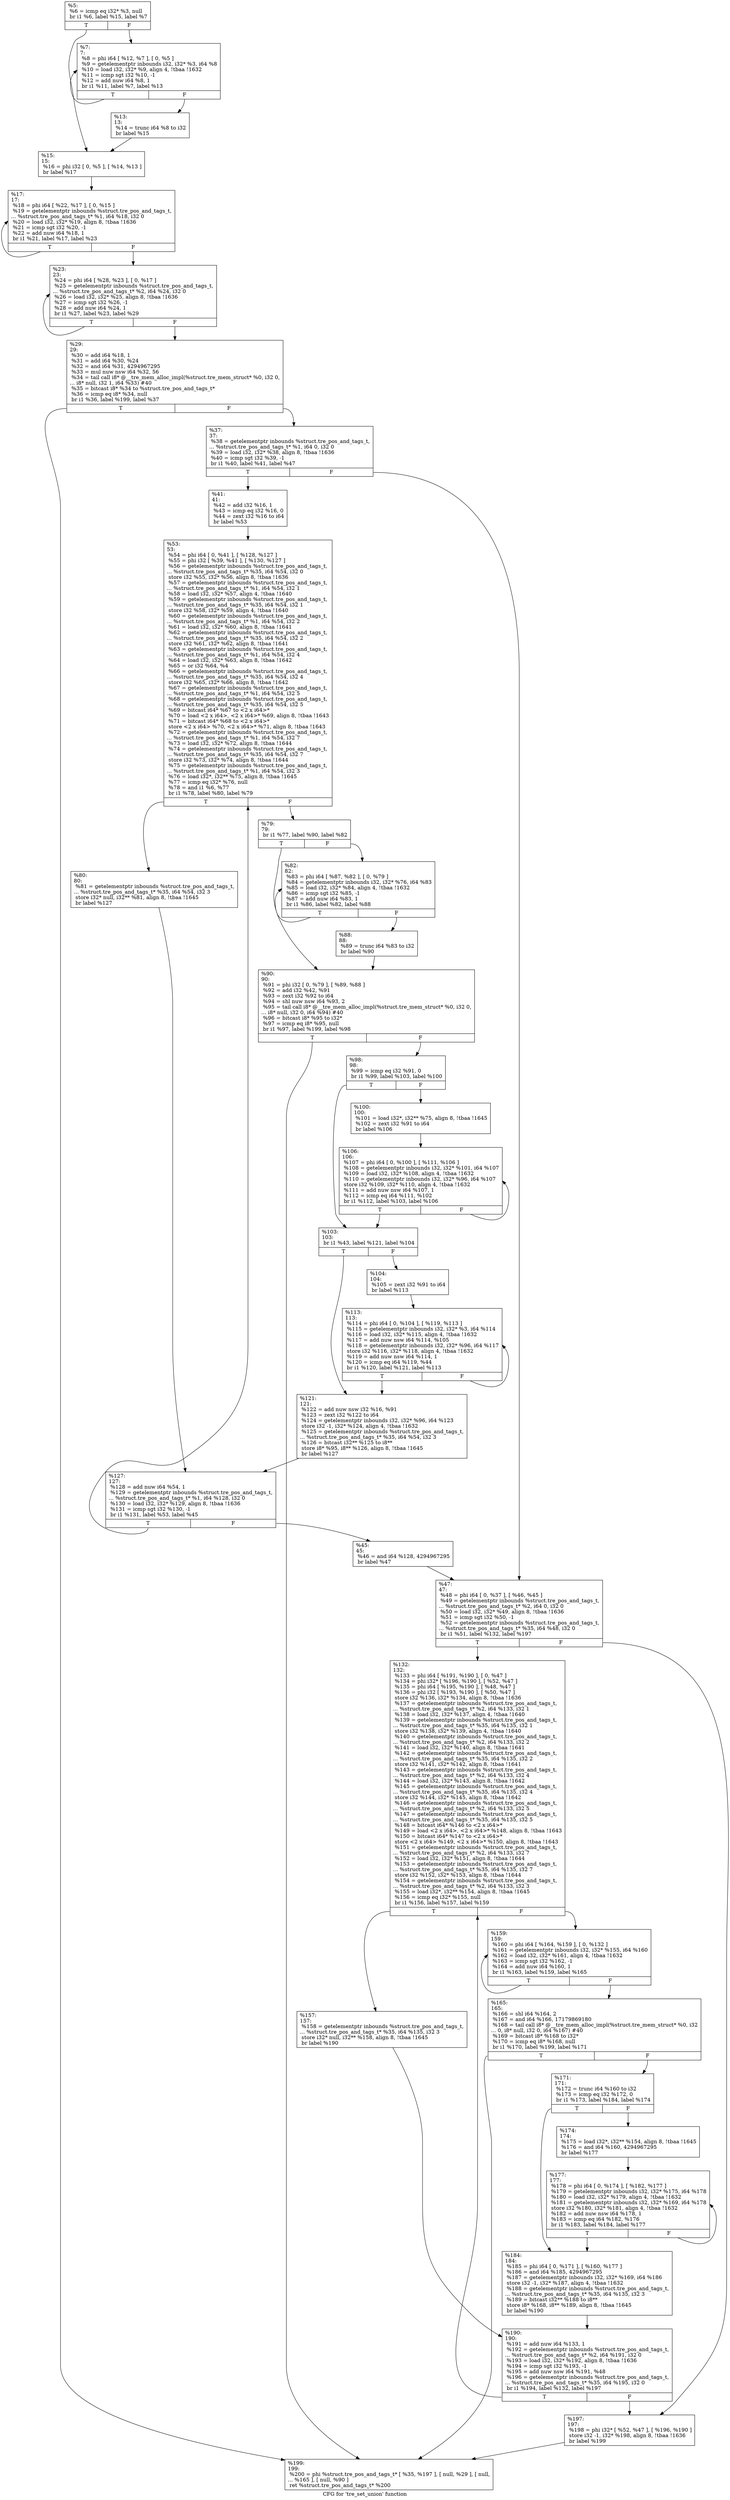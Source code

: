 digraph "CFG for 'tre_set_union' function" {
	label="CFG for 'tre_set_union' function";

	Node0x1950c50 [shape=record,label="{%5:\l  %6 = icmp eq i32* %3, null\l  br i1 %6, label %15, label %7\l|{<s0>T|<s1>F}}"];
	Node0x1950c50:s0 -> Node0x1950e10;
	Node0x1950c50:s1 -> Node0x1950d70;
	Node0x1950d70 [shape=record,label="{%7:\l7:                                                \l  %8 = phi i64 [ %12, %7 ], [ 0, %5 ]\l  %9 = getelementptr inbounds i32, i32* %3, i64 %8\l  %10 = load i32, i32* %9, align 4, !tbaa !1632\l  %11 = icmp sgt i32 %10, -1\l  %12 = add nuw i64 %8, 1\l  br i1 %11, label %7, label %13\l|{<s0>T|<s1>F}}"];
	Node0x1950d70:s0 -> Node0x1950d70;
	Node0x1950d70:s1 -> Node0x1950dc0;
	Node0x1950dc0 [shape=record,label="{%13:\l13:                                               \l  %14 = trunc i64 %8 to i32\l  br label %15\l}"];
	Node0x1950dc0 -> Node0x1950e10;
	Node0x1950e10 [shape=record,label="{%15:\l15:                                               \l  %16 = phi i32 [ 0, %5 ], [ %14, %13 ]\l  br label %17\l}"];
	Node0x1950e10 -> Node0x1950e60;
	Node0x1950e60 [shape=record,label="{%17:\l17:                                               \l  %18 = phi i64 [ %22, %17 ], [ 0, %15 ]\l  %19 = getelementptr inbounds %struct.tre_pos_and_tags_t,\l... %struct.tre_pos_and_tags_t* %1, i64 %18, i32 0\l  %20 = load i32, i32* %19, align 8, !tbaa !1636\l  %21 = icmp sgt i32 %20, -1\l  %22 = add nuw i64 %18, 1\l  br i1 %21, label %17, label %23\l|{<s0>T|<s1>F}}"];
	Node0x1950e60:s0 -> Node0x1950e60;
	Node0x1950e60:s1 -> Node0x1950eb0;
	Node0x1950eb0 [shape=record,label="{%23:\l23:                                               \l  %24 = phi i64 [ %28, %23 ], [ 0, %17 ]\l  %25 = getelementptr inbounds %struct.tre_pos_and_tags_t,\l... %struct.tre_pos_and_tags_t* %2, i64 %24, i32 0\l  %26 = load i32, i32* %25, align 8, !tbaa !1636\l  %27 = icmp sgt i32 %26, -1\l  %28 = add nuw i64 %24, 1\l  br i1 %27, label %23, label %29\l|{<s0>T|<s1>F}}"];
	Node0x1950eb0:s0 -> Node0x1950eb0;
	Node0x1950eb0:s1 -> Node0x1950f00;
	Node0x1950f00 [shape=record,label="{%29:\l29:                                               \l  %30 = add i64 %18, 1\l  %31 = add i64 %30, %24\l  %32 = and i64 %31, 4294967295\l  %33 = mul nuw nsw i64 %32, 56\l  %34 = tail call i8* @__tre_mem_alloc_impl(%struct.tre_mem_struct* %0, i32 0,\l... i8* null, i32 1, i64 %33) #40\l  %35 = bitcast i8* %34 to %struct.tre_pos_and_tags_t*\l  %36 = icmp eq i8* %34, null\l  br i1 %36, label %199, label %37\l|{<s0>T|<s1>F}}"];
	Node0x1950f00:s0 -> Node0x1951810;
	Node0x1950f00:s1 -> Node0x1950f50;
	Node0x1950f50 [shape=record,label="{%37:\l37:                                               \l  %38 = getelementptr inbounds %struct.tre_pos_and_tags_t,\l... %struct.tre_pos_and_tags_t* %1, i64 0, i32 0\l  %39 = load i32, i32* %38, align 8, !tbaa !1636\l  %40 = icmp sgt i32 %39, -1\l  br i1 %40, label %41, label %47\l|{<s0>T|<s1>F}}"];
	Node0x1950f50:s0 -> Node0x1950fa0;
	Node0x1950f50:s1 -> Node0x1951040;
	Node0x1950fa0 [shape=record,label="{%41:\l41:                                               \l  %42 = add i32 %16, 1\l  %43 = icmp eq i32 %16, 0\l  %44 = zext i32 %16 to i64\l  br label %53\l}"];
	Node0x1950fa0 -> Node0x1951090;
	Node0x1950ff0 [shape=record,label="{%45:\l45:                                               \l  %46 = and i64 %128, 4294967295\l  br label %47\l}"];
	Node0x1950ff0 -> Node0x1951040;
	Node0x1951040 [shape=record,label="{%47:\l47:                                               \l  %48 = phi i64 [ 0, %37 ], [ %46, %45 ]\l  %49 = getelementptr inbounds %struct.tre_pos_and_tags_t,\l... %struct.tre_pos_and_tags_t* %2, i64 0, i32 0\l  %50 = load i32, i32* %49, align 8, !tbaa !1636\l  %51 = icmp sgt i32 %50, -1\l  %52 = getelementptr inbounds %struct.tre_pos_and_tags_t,\l... %struct.tre_pos_and_tags_t* %35, i64 %48, i32 0\l  br i1 %51, label %132, label %197\l|{<s0>T|<s1>F}}"];
	Node0x1951040:s0 -> Node0x19514f0;
	Node0x1951040:s1 -> Node0x19517c0;
	Node0x1951090 [shape=record,label="{%53:\l53:                                               \l  %54 = phi i64 [ 0, %41 ], [ %128, %127 ]\l  %55 = phi i32 [ %39, %41 ], [ %130, %127 ]\l  %56 = getelementptr inbounds %struct.tre_pos_and_tags_t,\l... %struct.tre_pos_and_tags_t* %35, i64 %54, i32 0\l  store i32 %55, i32* %56, align 8, !tbaa !1636\l  %57 = getelementptr inbounds %struct.tre_pos_and_tags_t,\l... %struct.tre_pos_and_tags_t* %1, i64 %54, i32 1\l  %58 = load i32, i32* %57, align 4, !tbaa !1640\l  %59 = getelementptr inbounds %struct.tre_pos_and_tags_t,\l... %struct.tre_pos_and_tags_t* %35, i64 %54, i32 1\l  store i32 %58, i32* %59, align 4, !tbaa !1640\l  %60 = getelementptr inbounds %struct.tre_pos_and_tags_t,\l... %struct.tre_pos_and_tags_t* %1, i64 %54, i32 2\l  %61 = load i32, i32* %60, align 8, !tbaa !1641\l  %62 = getelementptr inbounds %struct.tre_pos_and_tags_t,\l... %struct.tre_pos_and_tags_t* %35, i64 %54, i32 2\l  store i32 %61, i32* %62, align 8, !tbaa !1641\l  %63 = getelementptr inbounds %struct.tre_pos_and_tags_t,\l... %struct.tre_pos_and_tags_t* %1, i64 %54, i32 4\l  %64 = load i32, i32* %63, align 8, !tbaa !1642\l  %65 = or i32 %64, %4\l  %66 = getelementptr inbounds %struct.tre_pos_and_tags_t,\l... %struct.tre_pos_and_tags_t* %35, i64 %54, i32 4\l  store i32 %65, i32* %66, align 8, !tbaa !1642\l  %67 = getelementptr inbounds %struct.tre_pos_and_tags_t,\l... %struct.tre_pos_and_tags_t* %1, i64 %54, i32 5\l  %68 = getelementptr inbounds %struct.tre_pos_and_tags_t,\l... %struct.tre_pos_and_tags_t* %35, i64 %54, i32 5\l  %69 = bitcast i64* %67 to \<2 x i64\>*\l  %70 = load \<2 x i64\>, \<2 x i64\>* %69, align 8, !tbaa !1643\l  %71 = bitcast i64* %68 to \<2 x i64\>*\l  store \<2 x i64\> %70, \<2 x i64\>* %71, align 8, !tbaa !1643\l  %72 = getelementptr inbounds %struct.tre_pos_and_tags_t,\l... %struct.tre_pos_and_tags_t* %1, i64 %54, i32 7\l  %73 = load i32, i32* %72, align 8, !tbaa !1644\l  %74 = getelementptr inbounds %struct.tre_pos_and_tags_t,\l... %struct.tre_pos_and_tags_t* %35, i64 %54, i32 7\l  store i32 %73, i32* %74, align 8, !tbaa !1644\l  %75 = getelementptr inbounds %struct.tre_pos_and_tags_t,\l... %struct.tre_pos_and_tags_t* %1, i64 %54, i32 3\l  %76 = load i32*, i32** %75, align 8, !tbaa !1645\l  %77 = icmp eq i32* %76, null\l  %78 = and i1 %6, %77\l  br i1 %78, label %80, label %79\l|{<s0>T|<s1>F}}"];
	Node0x1951090:s0 -> Node0x1951130;
	Node0x1951090:s1 -> Node0x19510e0;
	Node0x19510e0 [shape=record,label="{%79:\l79:                                               \l  br i1 %77, label %90, label %82\l|{<s0>T|<s1>F}}"];
	Node0x19510e0:s0 -> Node0x1951220;
	Node0x19510e0:s1 -> Node0x1951180;
	Node0x1951130 [shape=record,label="{%80:\l80:                                               \l  %81 = getelementptr inbounds %struct.tre_pos_and_tags_t,\l... %struct.tre_pos_and_tags_t* %35, i64 %54, i32 3\l  store i32* null, i32** %81, align 8, !tbaa !1645\l  br label %127\l}"];
	Node0x1951130 -> Node0x19514a0;
	Node0x1951180 [shape=record,label="{%82:\l82:                                               \l  %83 = phi i64 [ %87, %82 ], [ 0, %79 ]\l  %84 = getelementptr inbounds i32, i32* %76, i64 %83\l  %85 = load i32, i32* %84, align 4, !tbaa !1632\l  %86 = icmp sgt i32 %85, -1\l  %87 = add nuw i64 %83, 1\l  br i1 %86, label %82, label %88\l|{<s0>T|<s1>F}}"];
	Node0x1951180:s0 -> Node0x1951180;
	Node0x1951180:s1 -> Node0x19511d0;
	Node0x19511d0 [shape=record,label="{%88:\l88:                                               \l  %89 = trunc i64 %83 to i32\l  br label %90\l}"];
	Node0x19511d0 -> Node0x1951220;
	Node0x1951220 [shape=record,label="{%90:\l90:                                               \l  %91 = phi i32 [ 0, %79 ], [ %89, %88 ]\l  %92 = add i32 %42, %91\l  %93 = zext i32 %92 to i64\l  %94 = shl nuw nsw i64 %93, 2\l  %95 = tail call i8* @__tre_mem_alloc_impl(%struct.tre_mem_struct* %0, i32 0,\l... i8* null, i32 0, i64 %94) #40\l  %96 = bitcast i8* %95 to i32*\l  %97 = icmp eq i8* %95, null\l  br i1 %97, label %199, label %98\l|{<s0>T|<s1>F}}"];
	Node0x1951220:s0 -> Node0x1951810;
	Node0x1951220:s1 -> Node0x1951270;
	Node0x1951270 [shape=record,label="{%98:\l98:                                               \l  %99 = icmp eq i32 %91, 0\l  br i1 %99, label %103, label %100\l|{<s0>T|<s1>F}}"];
	Node0x1951270:s0 -> Node0x1951310;
	Node0x1951270:s1 -> Node0x19512c0;
	Node0x19512c0 [shape=record,label="{%100:\l100:                                              \l  %101 = load i32*, i32** %75, align 8, !tbaa !1645\l  %102 = zext i32 %91 to i64\l  br label %106\l}"];
	Node0x19512c0 -> Node0x19513b0;
	Node0x1951310 [shape=record,label="{%103:\l103:                                              \l  br i1 %43, label %121, label %104\l|{<s0>T|<s1>F}}"];
	Node0x1951310:s0 -> Node0x1951450;
	Node0x1951310:s1 -> Node0x1951360;
	Node0x1951360 [shape=record,label="{%104:\l104:                                              \l  %105 = zext i32 %91 to i64\l  br label %113\l}"];
	Node0x1951360 -> Node0x1951400;
	Node0x19513b0 [shape=record,label="{%106:\l106:                                              \l  %107 = phi i64 [ 0, %100 ], [ %111, %106 ]\l  %108 = getelementptr inbounds i32, i32* %101, i64 %107\l  %109 = load i32, i32* %108, align 4, !tbaa !1632\l  %110 = getelementptr inbounds i32, i32* %96, i64 %107\l  store i32 %109, i32* %110, align 4, !tbaa !1632\l  %111 = add nuw nsw i64 %107, 1\l  %112 = icmp eq i64 %111, %102\l  br i1 %112, label %103, label %106\l|{<s0>T|<s1>F}}"];
	Node0x19513b0:s0 -> Node0x1951310;
	Node0x19513b0:s1 -> Node0x19513b0;
	Node0x1951400 [shape=record,label="{%113:\l113:                                              \l  %114 = phi i64 [ 0, %104 ], [ %119, %113 ]\l  %115 = getelementptr inbounds i32, i32* %3, i64 %114\l  %116 = load i32, i32* %115, align 4, !tbaa !1632\l  %117 = add nuw nsw i64 %114, %105\l  %118 = getelementptr inbounds i32, i32* %96, i64 %117\l  store i32 %116, i32* %118, align 4, !tbaa !1632\l  %119 = add nuw nsw i64 %114, 1\l  %120 = icmp eq i64 %119, %44\l  br i1 %120, label %121, label %113\l|{<s0>T|<s1>F}}"];
	Node0x1951400:s0 -> Node0x1951450;
	Node0x1951400:s1 -> Node0x1951400;
	Node0x1951450 [shape=record,label="{%121:\l121:                                              \l  %122 = add nuw nsw i32 %16, %91\l  %123 = zext i32 %122 to i64\l  %124 = getelementptr inbounds i32, i32* %96, i64 %123\l  store i32 -1, i32* %124, align 4, !tbaa !1632\l  %125 = getelementptr inbounds %struct.tre_pos_and_tags_t,\l... %struct.tre_pos_and_tags_t* %35, i64 %54, i32 3\l  %126 = bitcast i32** %125 to i8**\l  store i8* %95, i8** %126, align 8, !tbaa !1645\l  br label %127\l}"];
	Node0x1951450 -> Node0x19514a0;
	Node0x19514a0 [shape=record,label="{%127:\l127:                                              \l  %128 = add nuw i64 %54, 1\l  %129 = getelementptr inbounds %struct.tre_pos_and_tags_t,\l... %struct.tre_pos_and_tags_t* %1, i64 %128, i32 0\l  %130 = load i32, i32* %129, align 8, !tbaa !1636\l  %131 = icmp sgt i32 %130, -1\l  br i1 %131, label %53, label %45\l|{<s0>T|<s1>F}}"];
	Node0x19514a0:s0 -> Node0x1951090;
	Node0x19514a0:s1 -> Node0x1950ff0;
	Node0x19514f0 [shape=record,label="{%132:\l132:                                              \l  %133 = phi i64 [ %191, %190 ], [ 0, %47 ]\l  %134 = phi i32* [ %196, %190 ], [ %52, %47 ]\l  %135 = phi i64 [ %195, %190 ], [ %48, %47 ]\l  %136 = phi i32 [ %193, %190 ], [ %50, %47 ]\l  store i32 %136, i32* %134, align 8, !tbaa !1636\l  %137 = getelementptr inbounds %struct.tre_pos_and_tags_t,\l... %struct.tre_pos_and_tags_t* %2, i64 %133, i32 1\l  %138 = load i32, i32* %137, align 4, !tbaa !1640\l  %139 = getelementptr inbounds %struct.tre_pos_and_tags_t,\l... %struct.tre_pos_and_tags_t* %35, i64 %135, i32 1\l  store i32 %138, i32* %139, align 4, !tbaa !1640\l  %140 = getelementptr inbounds %struct.tre_pos_and_tags_t,\l... %struct.tre_pos_and_tags_t* %2, i64 %133, i32 2\l  %141 = load i32, i32* %140, align 8, !tbaa !1641\l  %142 = getelementptr inbounds %struct.tre_pos_and_tags_t,\l... %struct.tre_pos_and_tags_t* %35, i64 %135, i32 2\l  store i32 %141, i32* %142, align 8, !tbaa !1641\l  %143 = getelementptr inbounds %struct.tre_pos_and_tags_t,\l... %struct.tre_pos_and_tags_t* %2, i64 %133, i32 4\l  %144 = load i32, i32* %143, align 8, !tbaa !1642\l  %145 = getelementptr inbounds %struct.tre_pos_and_tags_t,\l... %struct.tre_pos_and_tags_t* %35, i64 %135, i32 4\l  store i32 %144, i32* %145, align 8, !tbaa !1642\l  %146 = getelementptr inbounds %struct.tre_pos_and_tags_t,\l... %struct.tre_pos_and_tags_t* %2, i64 %133, i32 5\l  %147 = getelementptr inbounds %struct.tre_pos_and_tags_t,\l... %struct.tre_pos_and_tags_t* %35, i64 %135, i32 5\l  %148 = bitcast i64* %146 to \<2 x i64\>*\l  %149 = load \<2 x i64\>, \<2 x i64\>* %148, align 8, !tbaa !1643\l  %150 = bitcast i64* %147 to \<2 x i64\>*\l  store \<2 x i64\> %149, \<2 x i64\>* %150, align 8, !tbaa !1643\l  %151 = getelementptr inbounds %struct.tre_pos_and_tags_t,\l... %struct.tre_pos_and_tags_t* %2, i64 %133, i32 7\l  %152 = load i32, i32* %151, align 8, !tbaa !1644\l  %153 = getelementptr inbounds %struct.tre_pos_and_tags_t,\l... %struct.tre_pos_and_tags_t* %35, i64 %135, i32 7\l  store i32 %152, i32* %153, align 8, !tbaa !1644\l  %154 = getelementptr inbounds %struct.tre_pos_and_tags_t,\l... %struct.tre_pos_and_tags_t* %2, i64 %133, i32 3\l  %155 = load i32*, i32** %154, align 8, !tbaa !1645\l  %156 = icmp eq i32* %155, null\l  br i1 %156, label %157, label %159\l|{<s0>T|<s1>F}}"];
	Node0x19514f0:s0 -> Node0x1951540;
	Node0x19514f0:s1 -> Node0x1951590;
	Node0x1951540 [shape=record,label="{%157:\l157:                                              \l  %158 = getelementptr inbounds %struct.tre_pos_and_tags_t,\l... %struct.tre_pos_and_tags_t* %35, i64 %135, i32 3\l  store i32* null, i32** %158, align 8, !tbaa !1645\l  br label %190\l}"];
	Node0x1951540 -> Node0x1951770;
	Node0x1951590 [shape=record,label="{%159:\l159:                                              \l  %160 = phi i64 [ %164, %159 ], [ 0, %132 ]\l  %161 = getelementptr inbounds i32, i32* %155, i64 %160\l  %162 = load i32, i32* %161, align 4, !tbaa !1632\l  %163 = icmp sgt i32 %162, -1\l  %164 = add nuw i64 %160, 1\l  br i1 %163, label %159, label %165\l|{<s0>T|<s1>F}}"];
	Node0x1951590:s0 -> Node0x1951590;
	Node0x1951590:s1 -> Node0x19515e0;
	Node0x19515e0 [shape=record,label="{%165:\l165:                                              \l  %166 = shl i64 %164, 2\l  %167 = and i64 %166, 17179869180\l  %168 = tail call i8* @__tre_mem_alloc_impl(%struct.tre_mem_struct* %0, i32\l... 0, i8* null, i32 0, i64 %167) #40\l  %169 = bitcast i8* %168 to i32*\l  %170 = icmp eq i8* %168, null\l  br i1 %170, label %199, label %171\l|{<s0>T|<s1>F}}"];
	Node0x19515e0:s0 -> Node0x1951810;
	Node0x19515e0:s1 -> Node0x1951630;
	Node0x1951630 [shape=record,label="{%171:\l171:                                              \l  %172 = trunc i64 %160 to i32\l  %173 = icmp eq i32 %172, 0\l  br i1 %173, label %184, label %174\l|{<s0>T|<s1>F}}"];
	Node0x1951630:s0 -> Node0x1951720;
	Node0x1951630:s1 -> Node0x1951680;
	Node0x1951680 [shape=record,label="{%174:\l174:                                              \l  %175 = load i32*, i32** %154, align 8, !tbaa !1645\l  %176 = and i64 %160, 4294967295\l  br label %177\l}"];
	Node0x1951680 -> Node0x19516d0;
	Node0x19516d0 [shape=record,label="{%177:\l177:                                              \l  %178 = phi i64 [ 0, %174 ], [ %182, %177 ]\l  %179 = getelementptr inbounds i32, i32* %175, i64 %178\l  %180 = load i32, i32* %179, align 4, !tbaa !1632\l  %181 = getelementptr inbounds i32, i32* %169, i64 %178\l  store i32 %180, i32* %181, align 4, !tbaa !1632\l  %182 = add nuw nsw i64 %178, 1\l  %183 = icmp eq i64 %182, %176\l  br i1 %183, label %184, label %177\l|{<s0>T|<s1>F}}"];
	Node0x19516d0:s0 -> Node0x1951720;
	Node0x19516d0:s1 -> Node0x19516d0;
	Node0x1951720 [shape=record,label="{%184:\l184:                                              \l  %185 = phi i64 [ 0, %171 ], [ %160, %177 ]\l  %186 = and i64 %185, 4294967295\l  %187 = getelementptr inbounds i32, i32* %169, i64 %186\l  store i32 -1, i32* %187, align 4, !tbaa !1632\l  %188 = getelementptr inbounds %struct.tre_pos_and_tags_t,\l... %struct.tre_pos_and_tags_t* %35, i64 %135, i32 3\l  %189 = bitcast i32** %188 to i8**\l  store i8* %168, i8** %189, align 8, !tbaa !1645\l  br label %190\l}"];
	Node0x1951720 -> Node0x1951770;
	Node0x1951770 [shape=record,label="{%190:\l190:                                              \l  %191 = add nuw i64 %133, 1\l  %192 = getelementptr inbounds %struct.tre_pos_and_tags_t,\l... %struct.tre_pos_and_tags_t* %2, i64 %191, i32 0\l  %193 = load i32, i32* %192, align 8, !tbaa !1636\l  %194 = icmp sgt i32 %193, -1\l  %195 = add nuw nsw i64 %191, %48\l  %196 = getelementptr inbounds %struct.tre_pos_and_tags_t,\l... %struct.tre_pos_and_tags_t* %35, i64 %195, i32 0\l  br i1 %194, label %132, label %197\l|{<s0>T|<s1>F}}"];
	Node0x1951770:s0 -> Node0x19514f0;
	Node0x1951770:s1 -> Node0x19517c0;
	Node0x19517c0 [shape=record,label="{%197:\l197:                                              \l  %198 = phi i32* [ %52, %47 ], [ %196, %190 ]\l  store i32 -1, i32* %198, align 8, !tbaa !1636\l  br label %199\l}"];
	Node0x19517c0 -> Node0x1951810;
	Node0x1951810 [shape=record,label="{%199:\l199:                                              \l  %200 = phi %struct.tre_pos_and_tags_t* [ %35, %197 ], [ null, %29 ], [ null,\l... %165 ], [ null, %90 ]\l  ret %struct.tre_pos_and_tags_t* %200\l}"];
}
